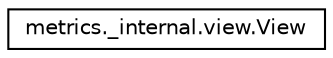 digraph "Graphical Class Hierarchy"
{
 // LATEX_PDF_SIZE
  edge [fontname="Helvetica",fontsize="10",labelfontname="Helvetica",labelfontsize="10"];
  node [fontname="Helvetica",fontsize="10",shape=record];
  rankdir="LR";
  Node0 [label="metrics._internal.view.View",height=0.2,width=0.4,color="black", fillcolor="white", style="filled",URL="$classmetrics_1_1__internal_1_1view_1_1View.html",tooltip=" "];
}
